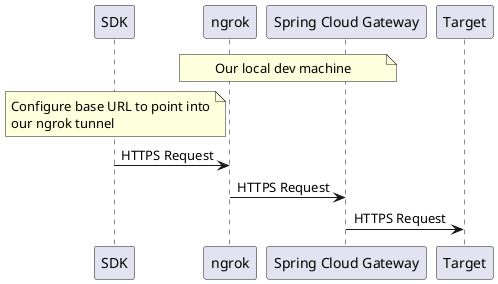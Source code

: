 @startuml

participant SDK
participant ngrok
participant "Spring Cloud Gateway"
participant Target

note over ngrok, "Spring Cloud Gateway": Our local dev machine

note over SDK: Configure base URL to point into\nour ngrok tunnel

SDK -> ngrok: HTTPS Request


ngrok -> "Spring Cloud Gateway": HTTPS Request


"Spring Cloud Gateway" -> Target: HTTPS Request

@enduml
